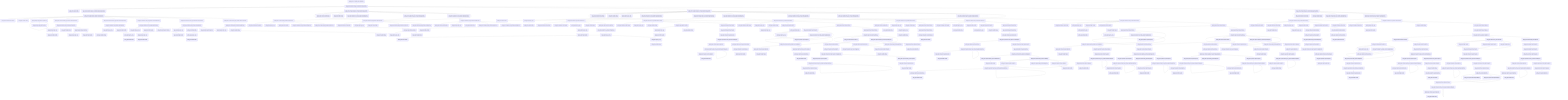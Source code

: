 graph TD
n0["bsharp_syntax::root::compilation_unit::CompilationUnit (bsharp_syntax::root::compilation_unit::CompilationUnit)"]
n1["bsharp_syntax::declarations::namespace_declaration::NamespaceDeclaration (bsharp_syntax::declarations::namespace_declaration::NamespaceDeclaration)"]
n2["bsharp_syntax::identifier::Identifier (bsharp_syntax::identifier::Identifier)"]
n3["bsharp_syntax::declarations::namespace_declaration::NamespaceBodyDeclaration (bsharp_syntax::declarations::namespace_declaration::NamespaceBodyDeclaration)"]
n4["bsharp_syntax::declarations::namespace_declaration::NamespaceBodyDeclaration (bsharp_syntax::declarations::namespace_declaration::NamespaceBodyDeclaration)"]
n5["bsharp_syntax::declarations::namespace_declaration::NamespaceBodyDeclaration (bsharp_syntax::declarations::namespace_declaration::NamespaceBodyDeclaration)"]
n6["bsharp_syntax::declarations::namespace_declaration::NamespaceBodyDeclaration (bsharp_syntax::declarations::namespace_declaration::NamespaceBodyDeclaration)"]
n7["bsharp_syntax::declarations::modifier::Modifier (bsharp_syntax::declarations::modifier::Modifier)"]
n8["bsharp_syntax::identifier::Identifier (bsharp_syntax::identifier::Identifier)"]
n9["bsharp_syntax::declarations::class_body_declaration::ClassBodyDeclaration (bsharp_syntax::declarations::class_body_declaration::ClassBodyDeclaration)"]
n10["bsharp_syntax::declarations::class_body_declaration::ClassBodyDeclaration (bsharp_syntax::declarations::class_body_declaration::ClassBodyDeclaration)"]
n11["bsharp_syntax::declarations::method_declaration::MethodDeclaration (bsharp_syntax::declarations::method_declaration::MethodDeclaration)"]
n12["bsharp_syntax::declarations::modifier::Modifier (bsharp_syntax::declarations::modifier::Modifier)"]
n13["bsharp_syntax::declarations::modifier::Modifier (bsharp_syntax::declarations::modifier::Modifier)"]
n14["bsharp_syntax::types::type_::Type (bsharp_syntax::types::type_::Type)"]
n15["bsharp_syntax::identifier::Identifier (bsharp_syntax::identifier::Identifier)"]
n16["bsharp_syntax::statements::statement::Statement (bsharp_syntax::statements::statement::Statement)"]
n17["bsharp_syntax::statements::statement::Statement (bsharp_syntax::statements::statement::Statement)"]
n18["bsharp_syntax::statements::try_statement::TryStatement (bsharp_syntax::statements::try_statement::TryStatement)"]
n19["bsharp_syntax::statements::statement::Statement (bsharp_syntax::statements::statement::Statement)"]
n20["bsharp_syntax::statements::catch_clause::CatchClause (bsharp_syntax::statements::catch_clause::CatchClause)"]
n21["bsharp_syntax::statements::finally_clause::FinallyClause (bsharp_syntax::statements::finally_clause::FinallyClause)"]
n22["bsharp_syntax::statements::statement::Statement (bsharp_syntax::statements::statement::Statement)"]
n23["bsharp_syntax::statements::statement::Statement (bsharp_syntax::statements::statement::Statement)"]
n24["bsharp_syntax::expressions::expression::Expression (bsharp_syntax::expressions::expression::Expression)"]
n25["bsharp_syntax::expressions::invocation_expression::InvocationExpression (bsharp_syntax::expressions::invocation_expression::InvocationExpression)"]
n26["bsharp_syntax::expressions::expression::Expression (bsharp_syntax::expressions::expression::Expression)"]
n27["bsharp_syntax::expressions::invocation_expression::Argument (bsharp_syntax::expressions::invocation_expression::Argument)"]
n28["bsharp_syntax::expressions::expression::Expression (bsharp_syntax::expressions::expression::Expression)"]
n29["bsharp_syntax::expressions::literal::Literal (bsharp_syntax::expressions::literal::Literal)"]
n30["bsharp_syntax::expressions::member_access_expression::MemberAccessExpression (bsharp_syntax::expressions::member_access_expression::MemberAccessExpression)"]
n31["bsharp_syntax::expressions::expression::Expression (bsharp_syntax::expressions::expression::Expression)"]
n32["bsharp_syntax::identifier::Identifier (bsharp_syntax::identifier::Identifier)"]
n33["bsharp_syntax::identifier::Identifier (bsharp_syntax::identifier::Identifier)"]
n34["bsharp_syntax::statements::statement::Statement (bsharp_syntax::statements::statement::Statement)"]
n35["bsharp_syntax::statements::statement::Statement (bsharp_syntax::statements::statement::Statement)"]
n36["bsharp_syntax::expressions::expression::Expression (bsharp_syntax::expressions::expression::Expression)"]
n37["bsharp_syntax::expressions::invocation_expression::InvocationExpression (bsharp_syntax::expressions::invocation_expression::InvocationExpression)"]
n38["bsharp_syntax::expressions::expression::Expression (bsharp_syntax::expressions::expression::Expression)"]
n39["bsharp_syntax::expressions::invocation_expression::Argument (bsharp_syntax::expressions::invocation_expression::Argument)"]
n40["bsharp_syntax::expressions::expression::Expression (bsharp_syntax::expressions::expression::Expression)"]
n41["bsharp_syntax::expressions::literal::Literal (bsharp_syntax::expressions::literal::Literal)"]
n42["bsharp_syntax::expressions::literal::InterpolatedStringPart (bsharp_syntax::expressions::literal::InterpolatedStringPart)"]
n43["bsharp_syntax::expressions::literal::InterpolatedStringPart (bsharp_syntax::expressions::literal::InterpolatedStringPart)"]
n44["bsharp_syntax::expressions::expression::Expression (bsharp_syntax::expressions::expression::Expression)"]
n45["bsharp_syntax::expressions::member_access_expression::MemberAccessExpression (bsharp_syntax::expressions::member_access_expression::MemberAccessExpression)"]
n46["bsharp_syntax::expressions::expression::Expression (bsharp_syntax::expressions::expression::Expression)"]
n47["bsharp_syntax::identifier::Identifier (bsharp_syntax::identifier::Identifier)"]
n48["bsharp_syntax::expressions::member_access_expression::MemberAccessExpression (bsharp_syntax::expressions::member_access_expression::MemberAccessExpression)"]
n49["bsharp_syntax::expressions::expression::Expression (bsharp_syntax::expressions::expression::Expression)"]
n50["bsharp_syntax::identifier::Identifier (bsharp_syntax::identifier::Identifier)"]
n51["bsharp_syntax::identifier::Identifier (bsharp_syntax::identifier::Identifier)"]
n52["bsharp_syntax::statements::statement::Statement (bsharp_syntax::statements::statement::Statement)"]
n53["bsharp_syntax::statements::statement::Statement (bsharp_syntax::statements::statement::Statement)"]
n54["bsharp_syntax::expressions::expression::Expression (bsharp_syntax::expressions::expression::Expression)"]
n55["bsharp_syntax::expressions::invocation_expression::InvocationExpression (bsharp_syntax::expressions::invocation_expression::InvocationExpression)"]
n56["bsharp_syntax::expressions::expression::Expression (bsharp_syntax::expressions::expression::Expression)"]
n57["bsharp_syntax::expressions::invocation_expression::Argument (bsharp_syntax::expressions::invocation_expression::Argument)"]
n58["bsharp_syntax::expressions::expression::Expression (bsharp_syntax::expressions::expression::Expression)"]
n59["bsharp_syntax::identifier::Identifier (bsharp_syntax::identifier::Identifier)"]
n60["bsharp_syntax::expressions::member_access_expression::MemberAccessExpression (bsharp_syntax::expressions::member_access_expression::MemberAccessExpression)"]
n61["bsharp_syntax::expressions::expression::Expression (bsharp_syntax::expressions::expression::Expression)"]
n62["bsharp_syntax::identifier::Identifier (bsharp_syntax::identifier::Identifier)"]
n63["bsharp_syntax::types::type_::Type (bsharp_syntax::types::type_::Type)"]
n64["bsharp_syntax::declarations::local_variable_declaration::VariableDeclaration (bsharp_syntax::declarations::local_variable_declaration::VariableDeclaration)"]
n65["bsharp_syntax::expressions::expression::Expression (bsharp_syntax::expressions::expression::Expression)"]
n66["bsharp_syntax::expressions::await_expression::AwaitExpression (bsharp_syntax::expressions::await_expression::AwaitExpression)"]
n67["bsharp_syntax::expressions::expression::Expression (bsharp_syntax::expressions::expression::Expression)"]
n68["bsharp_syntax::expressions::invocation_expression::InvocationExpression (bsharp_syntax::expressions::invocation_expression::InvocationExpression)"]
n69["bsharp_syntax::expressions::expression::Expression (bsharp_syntax::expressions::expression::Expression)"]
n70["bsharp_syntax::identifier::Identifier (bsharp_syntax::identifier::Identifier)"]
n71["bsharp_syntax::identifier::Identifier (bsharp_syntax::identifier::Identifier)"]
n72["bsharp_syntax::declarations::method_declaration::MethodDeclaration (bsharp_syntax::declarations::method_declaration::MethodDeclaration)"]
n73["bsharp_syntax::declarations::modifier::Modifier (bsharp_syntax::declarations::modifier::Modifier)"]
n74["bsharp_syntax::declarations::modifier::Modifier (bsharp_syntax::declarations::modifier::Modifier)"]
n75["bsharp_syntax::types::type_::Type (bsharp_syntax::types::type_::Type)"]
n76["bsharp_syntax::identifier::Identifier (bsharp_syntax::identifier::Identifier)"]
n77["bsharp_syntax::statements::statement::Statement (bsharp_syntax::statements::statement::Statement)"]
n78["bsharp_syntax::statements::statement::Statement (bsharp_syntax::statements::statement::Statement)"]
n79["bsharp_syntax::statements::statement::Statement (bsharp_syntax::statements::statement::Statement)"]
n80["bsharp_syntax::expressions::expression::Expression (bsharp_syntax::expressions::expression::Expression)"]
n81["bsharp_syntax::expressions::literal::Literal (bsharp_syntax::expressions::literal::Literal)"]
n82["bsharp_syntax::expressions::expression::Expression (bsharp_syntax::expressions::expression::Expression)"]
n83["bsharp_syntax::expressions::await_expression::AwaitExpression (bsharp_syntax::expressions::await_expression::AwaitExpression)"]
n84["bsharp_syntax::expressions::expression::Expression (bsharp_syntax::expressions::expression::Expression)"]
n85["bsharp_syntax::expressions::invocation_expression::InvocationExpression (bsharp_syntax::expressions::invocation_expression::InvocationExpression)"]
n86["bsharp_syntax::expressions::expression::Expression (bsharp_syntax::expressions::expression::Expression)"]
n87["bsharp_syntax::expressions::invocation_expression::Argument (bsharp_syntax::expressions::invocation_expression::Argument)"]
n88["bsharp_syntax::expressions::expression::Expression (bsharp_syntax::expressions::expression::Expression)"]
n89["bsharp_syntax::expressions::literal::Literal (bsharp_syntax::expressions::literal::Literal)"]
n90["bsharp_syntax::expressions::member_access_expression::MemberAccessExpression (bsharp_syntax::expressions::member_access_expression::MemberAccessExpression)"]
n91["bsharp_syntax::expressions::expression::Expression (bsharp_syntax::expressions::expression::Expression)"]
n92["bsharp_syntax::identifier::Identifier (bsharp_syntax::identifier::Identifier)"]
n93["bsharp_syntax::identifier::Identifier (bsharp_syntax::identifier::Identifier)"]
n94["bsharp_syntax::types::type_::Type (bsharp_syntax::types::type_::Type)"]
n95["bsharp_syntax::declarations::modifier::Modifier (bsharp_syntax::declarations::modifier::Modifier)"]
n96["bsharp_syntax::identifier::Identifier (bsharp_syntax::identifier::Identifier)"]
n97["bsharp_syntax::types::type_::Type (bsharp_syntax::types::type_::Type)"]
n98["bsharp_syntax::declarations::class_body_declaration::ClassBodyDeclaration (bsharp_syntax::declarations::class_body_declaration::ClassBodyDeclaration)"]
n99["bsharp_syntax::declarations::class_body_declaration::ClassBodyDeclaration (bsharp_syntax::declarations::class_body_declaration::ClassBodyDeclaration)"]
n100["bsharp_syntax::declarations::class_body_declaration::ClassBodyDeclaration (bsharp_syntax::declarations::class_body_declaration::ClassBodyDeclaration)"]
n101["bsharp_syntax::declarations::class_body_declaration::ClassBodyDeclaration (bsharp_syntax::declarations::class_body_declaration::ClassBodyDeclaration)"]
n102["bsharp_syntax::declarations::class_body_declaration::ClassBodyDeclaration (bsharp_syntax::declarations::class_body_declaration::ClassBodyDeclaration)"]
n103["bsharp_syntax::declarations::class_body_declaration::ClassBodyDeclaration (bsharp_syntax::declarations::class_body_declaration::ClassBodyDeclaration)"]
n104["bsharp_syntax::declarations::method_declaration::MethodDeclaration (bsharp_syntax::declarations::method_declaration::MethodDeclaration)"]
n105["bsharp_syntax::declarations::modifier::Modifier (bsharp_syntax::declarations::modifier::Modifier)"]
n106["bsharp_syntax::types::type_::Type (bsharp_syntax::types::type_::Type)"]
n107["bsharp_syntax::identifier::Identifier (bsharp_syntax::identifier::Identifier)"]
n108["bsharp_syntax::types::parameter::Parameter (bsharp_syntax::types::parameter::Parameter)"]
n109["bsharp_syntax::statements::statement::Statement (bsharp_syntax::statements::statement::Statement)"]
n110["bsharp_syntax::statements::statement::Statement (bsharp_syntax::statements::statement::Statement)"]
n111["bsharp_syntax::statements::statement::Statement (bsharp_syntax::statements::statement::Statement)"]
n112["bsharp_syntax::statements::if_statement::IfStatement (bsharp_syntax::statements::if_statement::IfStatement)"]
n113["bsharp_syntax::statements::statement::Statement (bsharp_syntax::statements::statement::Statement)"]
n114["bsharp_syntax::statements::statement::Statement (bsharp_syntax::statements::statement::Statement)"]
n115["bsharp_syntax::statements::statement::Statement (bsharp_syntax::statements::statement::Statement)"]
n116["bsharp_syntax::expressions::expression::Expression (bsharp_syntax::expressions::expression::Expression)"]
n117["bsharp_syntax::expressions::assignment_expression::AssignmentExpression (bsharp_syntax::expressions::assignment_expression::AssignmentExpression)"]
n118["bsharp_syntax::expressions::expression::Expression (bsharp_syntax::expressions::expression::Expression)"]
n119["bsharp_syntax::expressions::binary_operator::BinaryOperator (bsharp_syntax::expressions::binary_operator::BinaryOperator)"]
n120["bsharp_syntax::expressions::expression::Expression (bsharp_syntax::expressions::expression::Expression)"]
n121["bsharp_syntax::expressions::member_access_expression::MemberAccessExpression (bsharp_syntax::expressions::member_access_expression::MemberAccessExpression)"]
n122["bsharp_syntax::expressions::expression::Expression (bsharp_syntax::expressions::expression::Expression)"]
n123["bsharp_syntax::identifier::Identifier (bsharp_syntax::identifier::Identifier)"]
n124["bsharp_syntax::expressions::member_access_expression::MemberAccessExpression (bsharp_syntax::expressions::member_access_expression::MemberAccessExpression)"]
n125["bsharp_syntax::expressions::expression::Expression (bsharp_syntax::expressions::expression::Expression)"]
n126["bsharp_syntax::identifier::Identifier (bsharp_syntax::identifier::Identifier)"]
n127["bsharp_syntax::expressions::expression::Expression (bsharp_syntax::expressions::expression::Expression)"]
n128["bsharp_syntax::expressions::assignment_expression::AssignmentExpression (bsharp_syntax::expressions::assignment_expression::AssignmentExpression)"]
n129["bsharp_syntax::expressions::expression::Expression (bsharp_syntax::expressions::expression::Expression)"]
n130["bsharp_syntax::expressions::binary_operator::BinaryOperator (bsharp_syntax::expressions::binary_operator::BinaryOperator)"]
n131["bsharp_syntax::expressions::expression::Expression (bsharp_syntax::expressions::expression::Expression)"]
n132["bsharp_syntax::expressions::member_access_expression::MemberAccessExpression (bsharp_syntax::expressions::member_access_expression::MemberAccessExpression)"]
n133["bsharp_syntax::expressions::expression::Expression (bsharp_syntax::expressions::expression::Expression)"]
n134["bsharp_syntax::identifier::Identifier (bsharp_syntax::identifier::Identifier)"]
n135["bsharp_syntax::expressions::member_access_expression::MemberAccessExpression (bsharp_syntax::expressions::member_access_expression::MemberAccessExpression)"]
n136["bsharp_syntax::expressions::expression::Expression (bsharp_syntax::expressions::expression::Expression)"]
n137["bsharp_syntax::identifier::Identifier (bsharp_syntax::identifier::Identifier)"]
n138["bsharp_syntax::expressions::assignment_expression::AssignmentExpression (bsharp_syntax::expressions::assignment_expression::AssignmentExpression)"]
n139["bsharp_syntax::expressions::expression::Expression (bsharp_syntax::expressions::expression::Expression)"]
n140["bsharp_syntax::expressions::binary_operator::BinaryOperator (bsharp_syntax::expressions::binary_operator::BinaryOperator)"]
n141["bsharp_syntax::expressions::expression::Expression (bsharp_syntax::expressions::expression::Expression)"]
n142["bsharp_syntax::expressions::literal::Literal (bsharp_syntax::expressions::literal::Literal)"]
n143["bsharp_syntax::expressions::unary_operator::UnaryOperator (bsharp_syntax::expressions::unary_operator::UnaryOperator)"]
n144["bsharp_syntax::expressions::expression::Expression (bsharp_syntax::expressions::expression::Expression)"]
n145["bsharp_syntax::identifier::Identifier (bsharp_syntax::identifier::Identifier)"]
n146["bsharp_syntax::types::type_::Type (bsharp_syntax::types::type_::Type)"]
n147["bsharp_syntax::declarations::local_variable_declaration::VariableDeclaration (bsharp_syntax::declarations::local_variable_declaration::VariableDeclaration)"]
n148["bsharp_syntax::expressions::expression::Expression (bsharp_syntax::expressions::expression::Expression)"]
n149["bsharp_syntax::expressions::invocation_expression::InvocationExpression (bsharp_syntax::expressions::invocation_expression::InvocationExpression)"]
n150["bsharp_syntax::expressions::expression::Expression (bsharp_syntax::expressions::expression::Expression)"]
n151["bsharp_syntax::expressions::invocation_expression::Argument (bsharp_syntax::expressions::invocation_expression::Argument)"]
n152["bsharp_syntax::expressions::expression::Expression (bsharp_syntax::expressions::expression::Expression)"]
n153["bsharp_syntax::expressions::member_access_expression::MemberAccessExpression (bsharp_syntax::expressions::member_access_expression::MemberAccessExpression)"]
n154["bsharp_syntax::expressions::expression::Expression (bsharp_syntax::expressions::expression::Expression)"]
n155["bsharp_syntax::identifier::Identifier (bsharp_syntax::identifier::Identifier)"]
n156["bsharp_syntax::identifier::Identifier (bsharp_syntax::identifier::Identifier)"]
n157["bsharp_syntax::types::type_::Type (bsharp_syntax::types::type_::Type)"]
n158["bsharp_syntax::identifier::Identifier (bsharp_syntax::identifier::Identifier)"]
n159["bsharp_syntax::identifier::Identifier (bsharp_syntax::identifier::Identifier)"]
n160["bsharp_syntax::declarations::method_declaration::MethodDeclaration (bsharp_syntax::declarations::method_declaration::MethodDeclaration)"]
n161["bsharp_syntax::declarations::modifier::Modifier (bsharp_syntax::declarations::modifier::Modifier)"]
n162["bsharp_syntax::types::type_::Type (bsharp_syntax::types::type_::Type)"]
n163["bsharp_syntax::identifier::Identifier (bsharp_syntax::identifier::Identifier)"]
n164["bsharp_syntax::types::parameter::Parameter (bsharp_syntax::types::parameter::Parameter)"]
n165["bsharp_syntax::statements::statement::Statement (bsharp_syntax::statements::statement::Statement)"]
n166["bsharp_syntax::statements::statement::Statement (bsharp_syntax::statements::statement::Statement)"]
n167["bsharp_syntax::expressions::expression::Expression (bsharp_syntax::expressions::expression::Expression)"]
n168["bsharp_syntax::expressions::invocation_expression::InvocationExpression (bsharp_syntax::expressions::invocation_expression::InvocationExpression)"]
n169["bsharp_syntax::expressions::expression::Expression (bsharp_syntax::expressions::expression::Expression)"]
n170["bsharp_syntax::expressions::invocation_expression::Argument (bsharp_syntax::expressions::invocation_expression::Argument)"]
n171["bsharp_syntax::expressions::expression::Expression (bsharp_syntax::expressions::expression::Expression)"]
n172["bsharp_syntax::expressions::lambda_expression::LambdaExpression (bsharp_syntax::expressions::lambda_expression::LambdaExpression)"]
n173["bsharp_syntax::expressions::lambda_expression::LambdaParameter (bsharp_syntax::expressions::lambda_expression::LambdaParameter)"]
n174["bsharp_syntax::expressions::lambda_expression::LambdaBody (bsharp_syntax::expressions::lambda_expression::LambdaBody)"]
n175["bsharp_syntax::expressions::expression::Expression (bsharp_syntax::expressions::expression::Expression)"]
n176["bsharp_syntax::expressions::binary_operator::BinaryOperator (bsharp_syntax::expressions::binary_operator::BinaryOperator)"]
n177["bsharp_syntax::expressions::expression::Expression (bsharp_syntax::expressions::expression::Expression)"]
n178["bsharp_syntax::identifier::Identifier (bsharp_syntax::identifier::Identifier)"]
n179["bsharp_syntax::expressions::member_access_expression::MemberAccessExpression (bsharp_syntax::expressions::member_access_expression::MemberAccessExpression)"]
n180["bsharp_syntax::expressions::expression::Expression (bsharp_syntax::expressions::expression::Expression)"]
n181["bsharp_syntax::identifier::Identifier (bsharp_syntax::identifier::Identifier)"]
n182["bsharp_syntax::identifier::Identifier (bsharp_syntax::identifier::Identifier)"]
n183["bsharp_syntax::expressions::member_access_expression::MemberAccessExpression (bsharp_syntax::expressions::member_access_expression::MemberAccessExpression)"]
n184["bsharp_syntax::expressions::expression::Expression (bsharp_syntax::expressions::expression::Expression)"]
n185["bsharp_syntax::identifier::Identifier (bsharp_syntax::identifier::Identifier)"]
n186["bsharp_syntax::types::type_::Type (bsharp_syntax::types::type_::Type)"]
n187["bsharp_syntax::identifier::Identifier (bsharp_syntax::identifier::Identifier)"]
n188["bsharp_syntax::identifier::Identifier (bsharp_syntax::identifier::Identifier)"]
n189["bsharp_syntax::declarations::method_declaration::MethodDeclaration (bsharp_syntax::declarations::method_declaration::MethodDeclaration)"]
n190["bsharp_syntax::declarations::modifier::Modifier (bsharp_syntax::declarations::modifier::Modifier)"]
n191["bsharp_syntax::types::type_::Type (bsharp_syntax::types::type_::Type)"]
n192["bsharp_syntax::identifier::Identifier (bsharp_syntax::identifier::Identifier)"]
n193["bsharp_syntax::statements::statement::Statement (bsharp_syntax::statements::statement::Statement)"]
n194["bsharp_syntax::statements::statement::Statement (bsharp_syntax::statements::statement::Statement)"]
n195["bsharp_syntax::expressions::expression::Expression (bsharp_syntax::expressions::expression::Expression)"]
n196["bsharp_syntax::identifier::Identifier (bsharp_syntax::identifier::Identifier)"]
n197["bsharp_syntax::identifier::Identifier (bsharp_syntax::identifier::Identifier)"]
n198["bsharp_syntax::types::type_::Type (bsharp_syntax::types::type_::Type)"]
n199["bsharp_syntax::identifier::Identifier (bsharp_syntax::identifier::Identifier)"]
n200["bsharp_syntax::declarations::method_declaration::MethodDeclaration (bsharp_syntax::declarations::method_declaration::MethodDeclaration)"]
n201["bsharp_syntax::declarations::modifier::Modifier (bsharp_syntax::declarations::modifier::Modifier)"]
n202["bsharp_syntax::types::type_::Type (bsharp_syntax::types::type_::Type)"]
n203["bsharp_syntax::identifier::Identifier (bsharp_syntax::identifier::Identifier)"]
n204["bsharp_syntax::types::parameter::Parameter (bsharp_syntax::types::parameter::Parameter)"]
n205["bsharp_syntax::statements::statement::Statement (bsharp_syntax::statements::statement::Statement)"]
n206["bsharp_syntax::statements::statement::Statement (bsharp_syntax::statements::statement::Statement)"]
n207["bsharp_syntax::statements::statement::Statement (bsharp_syntax::statements::statement::Statement)"]
n208["bsharp_syntax::statements::if_statement::IfStatement (bsharp_syntax::statements::if_statement::IfStatement)"]
n209["bsharp_syntax::statements::statement::Statement (bsharp_syntax::statements::statement::Statement)"]
n210["bsharp_syntax::statements::statement::Statement (bsharp_syntax::statements::statement::Statement)"]
n211["bsharp_syntax::expressions::expression::Expression (bsharp_syntax::expressions::expression::Expression)"]
n212["bsharp_syntax::expressions::invocation_expression::InvocationExpression (bsharp_syntax::expressions::invocation_expression::InvocationExpression)"]
n213["bsharp_syntax::expressions::expression::Expression (bsharp_syntax::expressions::expression::Expression)"]
n214["bsharp_syntax::expressions::invocation_expression::Argument (bsharp_syntax::expressions::invocation_expression::Argument)"]
n215["bsharp_syntax::expressions::expression::Expression (bsharp_syntax::expressions::expression::Expression)"]
n216["bsharp_syntax::identifier::Identifier (bsharp_syntax::identifier::Identifier)"]
n217["bsharp_syntax::expressions::member_access_expression::MemberAccessExpression (bsharp_syntax::expressions::member_access_expression::MemberAccessExpression)"]
n218["bsharp_syntax::expressions::expression::Expression (bsharp_syntax::expressions::expression::Expression)"]
n219["bsharp_syntax::identifier::Identifier (bsharp_syntax::identifier::Identifier)"]
n220["bsharp_syntax::expressions::assignment_expression::AssignmentExpression (bsharp_syntax::expressions::assignment_expression::AssignmentExpression)"]
n221["bsharp_syntax::expressions::expression::Expression (bsharp_syntax::expressions::expression::Expression)"]
n222["bsharp_syntax::expressions::binary_operator::BinaryOperator (bsharp_syntax::expressions::binary_operator::BinaryOperator)"]
n223["bsharp_syntax::expressions::expression::Expression (bsharp_syntax::expressions::expression::Expression)"]
n224["bsharp_syntax::expressions::literal::Literal (bsharp_syntax::expressions::literal::Literal)"]
n225["bsharp_syntax::expressions::unary_operator::UnaryOperator (bsharp_syntax::expressions::unary_operator::UnaryOperator)"]
n226["bsharp_syntax::expressions::expression::Expression (bsharp_syntax::expressions::expression::Expression)"]
n227["bsharp_syntax::identifier::Identifier (bsharp_syntax::identifier::Identifier)"]
n228["bsharp_syntax::types::type_::Type (bsharp_syntax::types::type_::Type)"]
n229["bsharp_syntax::declarations::local_variable_declaration::VariableDeclaration (bsharp_syntax::declarations::local_variable_declaration::VariableDeclaration)"]
n230["bsharp_syntax::expressions::expression::Expression (bsharp_syntax::expressions::expression::Expression)"]
n231["bsharp_syntax::expressions::invocation_expression::InvocationExpression (bsharp_syntax::expressions::invocation_expression::InvocationExpression)"]
n232["bsharp_syntax::expressions::expression::Expression (bsharp_syntax::expressions::expression::Expression)"]
n233["bsharp_syntax::expressions::invocation_expression::Argument (bsharp_syntax::expressions::invocation_expression::Argument)"]
n234["bsharp_syntax::expressions::expression::Expression (bsharp_syntax::expressions::expression::Expression)"]
n235["bsharp_syntax::identifier::Identifier (bsharp_syntax::identifier::Identifier)"]
n236["bsharp_syntax::identifier::Identifier (bsharp_syntax::identifier::Identifier)"]
n237["bsharp_syntax::types::type_::Type (bsharp_syntax::types::type_::Type)"]
n238["bsharp_syntax::identifier::Identifier (bsharp_syntax::identifier::Identifier)"]
n239["bsharp_syntax::declarations::method_declaration::MethodDeclaration (bsharp_syntax::declarations::method_declaration::MethodDeclaration)"]
n240["bsharp_syntax::declarations::modifier::Modifier (bsharp_syntax::declarations::modifier::Modifier)"]
n241["bsharp_syntax::types::type_::Type (bsharp_syntax::types::type_::Type)"]
n242["bsharp_syntax::identifier::Identifier (bsharp_syntax::identifier::Identifier)"]
n243["bsharp_syntax::types::parameter::Parameter (bsharp_syntax::types::parameter::Parameter)"]
n244["bsharp_syntax::statements::statement::Statement (bsharp_syntax::statements::statement::Statement)"]
n245["bsharp_syntax::statements::statement::Statement (bsharp_syntax::statements::statement::Statement)"]
n246["bsharp_syntax::expressions::expression::Expression (bsharp_syntax::expressions::expression::Expression)"]
n247["bsharp_syntax::expressions::invocation_expression::InvocationExpression (bsharp_syntax::expressions::invocation_expression::InvocationExpression)"]
n248["bsharp_syntax::expressions::expression::Expression (bsharp_syntax::expressions::expression::Expression)"]
n249["bsharp_syntax::expressions::invocation_expression::Argument (bsharp_syntax::expressions::invocation_expression::Argument)"]
n250["bsharp_syntax::expressions::expression::Expression (bsharp_syntax::expressions::expression::Expression)"]
n251["bsharp_syntax::identifier::Identifier (bsharp_syntax::identifier::Identifier)"]
n252["bsharp_syntax::expressions::member_access_expression::MemberAccessExpression (bsharp_syntax::expressions::member_access_expression::MemberAccessExpression)"]
n253["bsharp_syntax::expressions::expression::Expression (bsharp_syntax::expressions::expression::Expression)"]
n254["bsharp_syntax::identifier::Identifier (bsharp_syntax::identifier::Identifier)"]
n255["bsharp_syntax::types::type_::Type (bsharp_syntax::types::type_::Type)"]
n256["bsharp_syntax::identifier::Identifier (bsharp_syntax::identifier::Identifier)"]
n257["bsharp_syntax::identifier::Identifier (bsharp_syntax::identifier::Identifier)"]
n258["bsharp_syntax::declarations::field_declaration::FieldDeclaration (bsharp_syntax::declarations::field_declaration::FieldDeclaration)"]
n259["bsharp_syntax::declarations::modifier::Modifier (bsharp_syntax::declarations::modifier::Modifier)"]
n260["bsharp_syntax::declarations::modifier::Modifier (bsharp_syntax::declarations::modifier::Modifier)"]
n261["bsharp_syntax::types::type_::Type (bsharp_syntax::types::type_::Type)"]
n262["bsharp_syntax::identifier::Identifier (bsharp_syntax::identifier::Identifier)"]
n263["bsharp_syntax::expressions::expression::Expression (bsharp_syntax::expressions::expression::Expression)"]
n264["bsharp_syntax::expressions::new_expression::NewExpression (bsharp_syntax::expressions::new_expression::NewExpression)"]
n265["bsharp_syntax::types::type_::Type (bsharp_syntax::types::type_::Type)"]
n266["bsharp_syntax::identifier::Identifier (bsharp_syntax::identifier::Identifier)"]
n267["bsharp_syntax::types::type_::Type (bsharp_syntax::types::type_::Type)"]
n268["bsharp_syntax::identifier::Identifier (bsharp_syntax::identifier::Identifier)"]
n269["bsharp_syntax::identifier::Identifier (bsharp_syntax::identifier::Identifier)"]
n270["bsharp_syntax::types::type_::Type (bsharp_syntax::types::type_::Type)"]
n271["bsharp_syntax::identifier::Identifier (bsharp_syntax::identifier::Identifier)"]
n272["bsharp_syntax::identifier::Identifier (bsharp_syntax::identifier::Identifier)"]
n273["bsharp_syntax::types::type_::Type (bsharp_syntax::types::type_::Type)"]
n274["bsharp_syntax::identifier::Identifier (bsharp_syntax::identifier::Identifier)"]
n275["bsharp_syntax::declarations::modifier::Modifier (bsharp_syntax::declarations::modifier::Modifier)"]
n276["bsharp_syntax::identifier::Identifier (bsharp_syntax::identifier::Identifier)"]
n277["bsharp_syntax::declarations::class_body_declaration::ClassBodyDeclaration (bsharp_syntax::declarations::class_body_declaration::ClassBodyDeclaration)"]
n278["bsharp_syntax::declarations::class_body_declaration::ClassBodyDeclaration (bsharp_syntax::declarations::class_body_declaration::ClassBodyDeclaration)"]
n279["bsharp_syntax::declarations::class_body_declaration::ClassBodyDeclaration (bsharp_syntax::declarations::class_body_declaration::ClassBodyDeclaration)"]
n280["bsharp_syntax::declarations::property_declaration::PropertyDeclaration (bsharp_syntax::declarations::property_declaration::PropertyDeclaration)"]
n281["bsharp_syntax::declarations::modifier::Modifier (bsharp_syntax::declarations::modifier::Modifier)"]
n282["bsharp_syntax::types::type_::Type (bsharp_syntax::types::type_::Type)"]
n283["bsharp_syntax::identifier::Identifier (bsharp_syntax::identifier::Identifier)"]
n284["bsharp_syntax::declarations::property_declaration::PropertyAccessor (bsharp_syntax::declarations::property_declaration::PropertyAccessor)"]
n285["bsharp_syntax::declarations::property_declaration::PropertyAccessor (bsharp_syntax::declarations::property_declaration::PropertyAccessor)"]
n286["bsharp_syntax::declarations::property_declaration::PropertyDeclaration (bsharp_syntax::declarations::property_declaration::PropertyDeclaration)"]
n287["bsharp_syntax::declarations::modifier::Modifier (bsharp_syntax::declarations::modifier::Modifier)"]
n288["bsharp_syntax::types::type_::Type (bsharp_syntax::types::type_::Type)"]
n289["bsharp_syntax::identifier::Identifier (bsharp_syntax::identifier::Identifier)"]
n290["bsharp_syntax::declarations::property_declaration::PropertyAccessor (bsharp_syntax::declarations::property_declaration::PropertyAccessor)"]
n291["bsharp_syntax::declarations::property_declaration::PropertyAccessor (bsharp_syntax::declarations::property_declaration::PropertyAccessor)"]
n292["bsharp_syntax::declarations::property_declaration::PropertyDeclaration (bsharp_syntax::declarations::property_declaration::PropertyDeclaration)"]
n293["bsharp_syntax::declarations::modifier::Modifier (bsharp_syntax::declarations::modifier::Modifier)"]
n294["bsharp_syntax::types::type_::Type (bsharp_syntax::types::type_::Type)"]
n295["bsharp_syntax::identifier::Identifier (bsharp_syntax::identifier::Identifier)"]
n296["bsharp_syntax::declarations::property_declaration::PropertyAccessor (bsharp_syntax::declarations::property_declaration::PropertyAccessor)"]
n297["bsharp_syntax::declarations::property_declaration::PropertyAccessor (bsharp_syntax::declarations::property_declaration::PropertyAccessor)"]
n298["bsharp_syntax::declarations::interface_declaration::InterfaceDeclaration (bsharp_syntax::declarations::interface_declaration::InterfaceDeclaration)"]
n299["bsharp_syntax::declarations::modifier::Modifier (bsharp_syntax::declarations::modifier::Modifier)"]
n300["bsharp_syntax::identifier::Identifier (bsharp_syntax::identifier::Identifier)"]
n301["bsharp_syntax::types::type_parameter::TypeParameter (bsharp_syntax::types::type_parameter::TypeParameter)"]
n302["bsharp_syntax::declarations::interface_body_declaration::InterfaceBodyDeclaration (bsharp_syntax::declarations::interface_body_declaration::InterfaceBodyDeclaration)"]
n303["bsharp_syntax::declarations::interface_body_declaration::InterfaceBodyDeclaration (bsharp_syntax::declarations::interface_body_declaration::InterfaceBodyDeclaration)"]
n304["bsharp_syntax::declarations::interface_body_declaration::InterfaceBodyDeclaration (bsharp_syntax::declarations::interface_body_declaration::InterfaceBodyDeclaration)"]
n305["bsharp_syntax::declarations::interface_body_declaration::InterfaceBodyDeclaration (bsharp_syntax::declarations::interface_body_declaration::InterfaceBodyDeclaration)"]
n306["bsharp_syntax::declarations::interface_body_declaration::InterfaceBodyDeclaration (bsharp_syntax::declarations::interface_body_declaration::InterfaceBodyDeclaration)"]
n307["bsharp_syntax::declarations::method_declaration::MethodDeclaration (bsharp_syntax::declarations::method_declaration::MethodDeclaration)"]
n308["bsharp_syntax::types::type_::Type (bsharp_syntax::types::type_::Type)"]
n309["bsharp_syntax::identifier::Identifier (bsharp_syntax::identifier::Identifier)"]
n310["bsharp_syntax::types::parameter::Parameter (bsharp_syntax::types::parameter::Parameter)"]
n311["bsharp_syntax::types::type_::Type (bsharp_syntax::types::type_::Type)"]
n312["bsharp_syntax::identifier::Identifier (bsharp_syntax::identifier::Identifier)"]
n313["bsharp_syntax::declarations::method_declaration::MethodDeclaration (bsharp_syntax::declarations::method_declaration::MethodDeclaration)"]
n314["bsharp_syntax::types::type_::Type (bsharp_syntax::types::type_::Type)"]
n315["bsharp_syntax::identifier::Identifier (bsharp_syntax::identifier::Identifier)"]
n316["bsharp_syntax::types::parameter::Parameter (bsharp_syntax::types::parameter::Parameter)"]
n317["bsharp_syntax::types::type_::Type (bsharp_syntax::types::type_::Type)"]
n318["bsharp_syntax::identifier::Identifier (bsharp_syntax::identifier::Identifier)"]
n319["bsharp_syntax::identifier::Identifier (bsharp_syntax::identifier::Identifier)"]
n320["bsharp_syntax::declarations::method_declaration::MethodDeclaration (bsharp_syntax::declarations::method_declaration::MethodDeclaration)"]
n321["bsharp_syntax::types::type_::Type (bsharp_syntax::types::type_::Type)"]
n322["bsharp_syntax::identifier::Identifier (bsharp_syntax::identifier::Identifier)"]
n323["bsharp_syntax::types::parameter::Parameter (bsharp_syntax::types::parameter::Parameter)"]
n324["bsharp_syntax::types::type_::Type (bsharp_syntax::types::type_::Type)"]
n325["bsharp_syntax::identifier::Identifier (bsharp_syntax::identifier::Identifier)"]
n326["bsharp_syntax::identifier::Identifier (bsharp_syntax::identifier::Identifier)"]
n327["bsharp_syntax::declarations::method_declaration::MethodDeclaration (bsharp_syntax::declarations::method_declaration::MethodDeclaration)"]
n328["bsharp_syntax::types::type_::Type (bsharp_syntax::types::type_::Type)"]
n329["bsharp_syntax::identifier::Identifier (bsharp_syntax::identifier::Identifier)"]
n330["bsharp_syntax::identifier::Identifier (bsharp_syntax::identifier::Identifier)"]
n331["bsharp_syntax::types::type_::Type (bsharp_syntax::types::type_::Type)"]
n332["bsharp_syntax::identifier::Identifier (bsharp_syntax::identifier::Identifier)"]
n333["bsharp_syntax::declarations::method_declaration::MethodDeclaration (bsharp_syntax::declarations::method_declaration::MethodDeclaration)"]
n334["bsharp_syntax::types::type_::Type (bsharp_syntax::types::type_::Type)"]
n335["bsharp_syntax::identifier::Identifier (bsharp_syntax::identifier::Identifier)"]
n336["bsharp_syntax::types::parameter::Parameter (bsharp_syntax::types::parameter::Parameter)"]
n337["bsharp_syntax::types::type_::Type (bsharp_syntax::types::type_::Type)"]
n338["bsharp_syntax::identifier::Identifier (bsharp_syntax::identifier::Identifier)"]
n339["bsharp_syntax::identifier::Identifier (bsharp_syntax::identifier::Identifier)"]
n340["bsharp_syntax::types::type_parameter::Variance (bsharp_syntax::types::type_parameter::Variance)"]
n0 --> n1
n1 --> n2
n1 --> n3
n1 --> n4
n1 --> n5
n1 --> n6
n6 --> n6
n6 --> n7
n6 --> n8
n6 --> n9
n6 --> n10
n10 --> n11
n11 --> n12
n11 --> n13
n11 --> n14
n11 --> n15
n11 --> n16
n16 --> n17
n17 --> n18
n18 --> n19
n18 --> n20
n18 --> n21
n21 --> n22
n22 --> n23
n23 --> n24
n24 --> n25
n25 --> n26
n25 --> n27
n27 --> n28
n28 --> n29
n26 --> n30
n30 --> n31
n30 --> n30
n31 --> n32
n20 --> n20
n20 --> n33
n20 --> n34
n34 --> n35
n35 --> n36
n36 --> n37
n37 --> n38
n37 --> n39
n39 --> n40
n40 --> n41
n41 --> n41
n41 --> n42
n41 --> n43
n43 --> n44
n44 --> n45
n45 --> n46
n45 --> n45
n46 --> n47
n38 --> n48
n48 --> n49
n48 --> n48
n49 --> n50
n20 --> n51
n19 --> n52
n19 --> n53
n53 --> n54
n54 --> n55
n55 --> n56
n55 --> n57
n57 --> n58
n58 --> n59
n56 --> n60
n60 --> n61
n60 --> n60
n61 --> n62
n52 --> n52
n52 --> n63
n52 --> n64
n64 --> n64
n64 --> n65
n65 --> n66
n66 --> n67
n67 --> n68
n68 --> n69
n69 --> n70
n14 --> n71
n9 --> n72
n72 --> n73
n72 --> n74
n72 --> n75
n72 --> n76
n72 --> n77
n77 --> n78
n77 --> n79
n79 --> n80
n80 --> n81
n78 --> n82
n82 --> n83
n83 --> n84
n84 --> n85
n85 --> n86
n85 --> n87
n87 --> n88
n88 --> n89
n86 --> n90
n90 --> n91
n90 --> n90
n91 --> n92
n75 --> n93
n75 --> n94
n5 --> n5
n5 --> n95
n5 --> n96
n5 --> n97
n5 --> n98
n5 --> n99
n5 --> n100
n5 --> n101
n5 --> n102
n5 --> n103
n103 --> n104
n104 --> n105
n104 --> n106
n104 --> n107
n104 --> n108
n104 --> n109
n109 --> n110
n109 --> n111
n111 --> n112
n112 --> n112
n112 --> n113
n113 --> n114
n113 --> n115
n115 --> n116
n116 --> n117
n117 --> n118
n117 --> n119
n117 --> n120
n120 --> n121
n121 --> n122
n121 --> n121
n122 --> n123
n118 --> n124
n124 --> n125
n124 --> n124
n125 --> n126
n114 --> n127
n127 --> n128
n128 --> n129
n128 --> n130
n128 --> n131
n131 --> n132
n132 --> n133
n132 --> n132
n133 --> n134
n129 --> n135
n135 --> n136
n135 --> n135
n136 --> n137
n112 --> n138
n138 --> n139
n138 --> n140
n138 --> n141
n141 --> n142
n139 --> n143
n139 --> n144
n144 --> n145
n110 --> n110
n110 --> n146
n110 --> n147
n147 --> n147
n147 --> n148
n148 --> n149
n149 --> n150
n149 --> n151
n151 --> n152
n152 --> n153
n153 --> n154
n153 --> n153
n154 --> n155
n150 --> n156
n108 --> n157
n108 --> n158
n157 --> n159
n102 --> n160
n160 --> n161
n160 --> n162
n160 --> n163
n160 --> n164
n160 --> n165
n165 --> n166
n166 --> n167
n167 --> n168
n168 --> n169
n168 --> n170
n170 --> n171
n171 --> n172
n172 --> n173
n172 --> n174
n174 --> n174
n174 --> n175
n174 --> n176
n174 --> n177
n177 --> n178
n175 --> n179
n179 --> n180
n179 --> n179
n180 --> n181
n173 --> n182
n169 --> n183
n183 --> n184
n183 --> n183
n184 --> n185
n164 --> n186
n164 --> n187
n162 --> n188
n101 --> n189
n189 --> n190
n189 --> n191
n189 --> n192
n189 --> n193
n193 --> n194
n194 --> n195
n195 --> n196
n191 --> n197
n191 --> n198
n198 --> n199
n100 --> n200
n200 --> n201
n200 --> n202
n200 --> n203
n200 --> n204
n200 --> n205
n205 --> n206
n205 --> n207
n207 --> n208
n208 --> n208
n208 --> n209
n209 --> n210
n210 --> n211
n211 --> n212
n212 --> n213
n212 --> n214
n214 --> n215
n215 --> n216
n213 --> n217
n217 --> n218
n217 --> n217
n218 --> n219
n208 --> n220
n220 --> n221
n220 --> n222
n220 --> n223
n223 --> n224
n221 --> n225
n221 --> n226
n226 --> n227
n206 --> n206
n206 --> n228
n206 --> n229
n229 --> n229
n229 --> n230
n230 --> n231
n231 --> n232
n231 --> n233
n233 --> n234
n234 --> n235
n232 --> n236
n204 --> n237
n204 --> n238
n99 --> n239
n239 --> n240
n239 --> n241
n239 --> n242
n239 --> n243
n239 --> n244
n244 --> n245
n245 --> n246
n246 --> n247
n247 --> n248
n247 --> n249
n249 --> n250
n250 --> n251
n248 --> n252
n252 --> n253
n252 --> n252
n253 --> n254
n243 --> n255
n243 --> n256
n255 --> n257
n98 --> n258
n258 --> n259
n258 --> n260
n258 --> n261
n258 --> n262
n258 --> n263
n263 --> n264
n264 --> n265
n265 --> n266
n265 --> n267
n267 --> n268
n261 --> n269
n261 --> n270
n270 --> n271
n97 --> n272
n97 --> n273
n273 --> n274
n4 --> n4
n4 --> n275
n4 --> n276
n4 --> n277
n4 --> n278
n4 --> n279
n279 --> n280
n280 --> n281
n280 --> n282
n280 --> n283
n280 --> n284
n280 --> n285
n278 --> n286
n286 --> n287
n286 --> n288
n286 --> n289
n286 --> n290
n286 --> n291
n277 --> n292
n292 --> n293
n292 --> n294
n292 --> n295
n292 --> n296
n292 --> n297
n3 --> n298
n298 --> n299
n298 --> n300
n298 --> n301
n298 --> n302
n298 --> n303
n298 --> n304
n298 --> n305
n298 --> n306
n306 --> n307
n307 --> n308
n307 --> n309
n307 --> n310
n310 --> n311
n310 --> n312
n305 --> n313
n313 --> n314
n313 --> n315
n313 --> n316
n316 --> n317
n316 --> n318
n317 --> n319
n304 --> n320
n320 --> n321
n320 --> n322
n320 --> n323
n323 --> n324
n323 --> n325
n324 --> n326
n303 --> n327
n327 --> n328
n327 --> n329
n328 --> n330
n328 --> n331
n331 --> n332
n302 --> n333
n333 --> n334
n333 --> n335
n333 --> n336
n336 --> n337
n336 --> n338
n334 --> n339
n301 --> n301
n301 --> n340